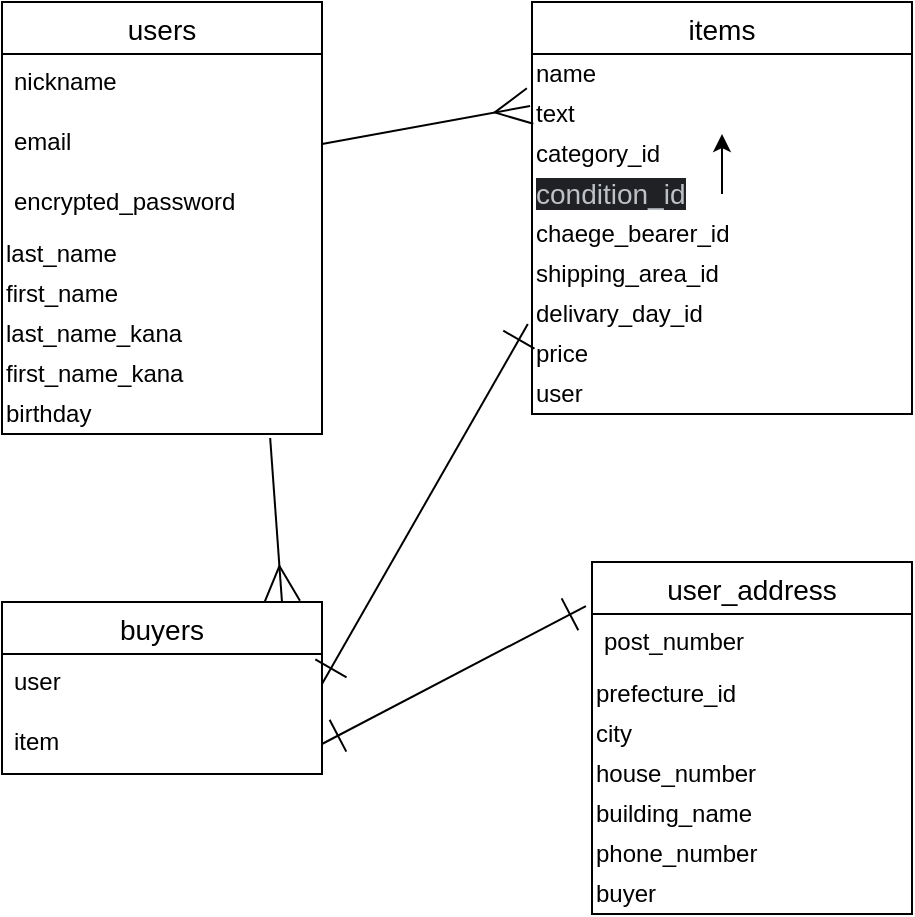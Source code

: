 <mxfile>
    <diagram id="ZjmSgrnhphBclhPwZekx" name="ページ1">
        <mxGraphModel dx="643" dy="534" grid="1" gridSize="10" guides="1" tooltips="1" connect="1" arrows="1" fold="1" page="1" pageScale="1" pageWidth="827" pageHeight="1169" math="0" shadow="0">
            <root>
                <mxCell id="0"/>
                <mxCell id="1" parent="0"/>
                <mxCell id="6" value="users" style="swimlane;fontStyle=0;childLayout=stackLayout;horizontal=1;startSize=26;horizontalStack=0;resizeParent=1;resizeParentMax=0;resizeLast=0;collapsible=1;marginBottom=0;align=center;fontSize=14;" parent="1" vertex="1">
                    <mxGeometry x="100" y="80" width="160" height="216" as="geometry"/>
                </mxCell>
                <mxCell id="7" value="nickname" style="text;strokeColor=none;fillColor=none;spacingLeft=4;spacingRight=4;overflow=hidden;rotatable=0;points=[[0,0.5],[1,0.5]];portConstraint=eastwest;fontSize=12;" parent="6" vertex="1">
                    <mxGeometry y="26" width="160" height="30" as="geometry"/>
                </mxCell>
                <mxCell id="8" value="email" style="text;strokeColor=none;fillColor=none;spacingLeft=4;spacingRight=4;overflow=hidden;rotatable=0;points=[[0,0.5],[1,0.5]];portConstraint=eastwest;fontSize=12;" parent="6" vertex="1">
                    <mxGeometry y="56" width="160" height="30" as="geometry"/>
                </mxCell>
                <mxCell id="9" value="encrypted_password" style="text;strokeColor=none;fillColor=none;spacingLeft=4;spacingRight=4;overflow=hidden;rotatable=0;points=[[0,0.5],[1,0.5]];portConstraint=eastwest;fontSize=12;" parent="6" vertex="1">
                    <mxGeometry y="86" width="160" height="30" as="geometry"/>
                </mxCell>
                <mxCell id="49" value="last_name" style="text;html=1;resizable=0;autosize=1;align=left;verticalAlign=middle;points=[];fillColor=none;strokeColor=none;rounded=0;" vertex="1" parent="6">
                    <mxGeometry y="116" width="160" height="20" as="geometry"/>
                </mxCell>
                <mxCell id="50" value="first_name" style="text;html=1;resizable=0;autosize=1;align=left;verticalAlign=middle;points=[];fillColor=none;strokeColor=none;rounded=0;" vertex="1" parent="6">
                    <mxGeometry y="136" width="160" height="20" as="geometry"/>
                </mxCell>
                <mxCell id="51" value="last_name_kana" style="text;html=1;resizable=0;autosize=1;align=left;verticalAlign=middle;points=[];fillColor=none;strokeColor=none;rounded=0;" vertex="1" parent="6">
                    <mxGeometry y="156" width="160" height="20" as="geometry"/>
                </mxCell>
                <mxCell id="52" value="&lt;span&gt;first_name_kana&lt;/span&gt;" style="text;html=1;resizable=0;autosize=1;align=left;verticalAlign=middle;points=[];fillColor=none;strokeColor=none;rounded=0;" vertex="1" parent="6">
                    <mxGeometry y="176" width="160" height="20" as="geometry"/>
                </mxCell>
                <mxCell id="53" value="birthday" style="text;html=1;resizable=0;autosize=1;align=left;verticalAlign=middle;points=[];fillColor=none;strokeColor=none;rounded=0;" vertex="1" parent="6">
                    <mxGeometry y="196" width="160" height="20" as="geometry"/>
                </mxCell>
                <mxCell id="10" value="items" style="swimlane;fontStyle=0;childLayout=stackLayout;horizontal=1;startSize=26;horizontalStack=0;resizeParent=1;resizeParentMax=0;resizeLast=0;collapsible=1;marginBottom=0;align=center;fontSize=14;" parent="1" vertex="1">
                    <mxGeometry x="365" y="80" width="190" height="206" as="geometry"/>
                </mxCell>
                <mxCell id="18" value="name" style="text;html=1;resizable=0;autosize=1;align=left;verticalAlign=middle;points=[];fillColor=none;strokeColor=none;rounded=0;" parent="10" vertex="1">
                    <mxGeometry y="26" width="190" height="20" as="geometry"/>
                </mxCell>
                <mxCell id="20" value="text" style="text;html=1;resizable=0;autosize=1;align=left;verticalAlign=middle;points=[];fillColor=none;strokeColor=none;rounded=0;" parent="10" vertex="1">
                    <mxGeometry y="46" width="190" height="20" as="geometry"/>
                </mxCell>
                <mxCell id="23" value="category_id" style="text;html=1;resizable=0;autosize=1;align=left;verticalAlign=middle;points=[];fillColor=none;strokeColor=none;rounded=0;" parent="10" vertex="1">
                    <mxGeometry y="66" width="190" height="20" as="geometry"/>
                </mxCell>
                <mxCell id="22" value="&lt;span style=&quot;color: rgb(189 , 193 , 198) ; font-family: &amp;#34;arial&amp;#34; , sans-serif ; font-size: 14px ; background-color: rgb(32 , 33 , 36)&quot;&gt;condition_id&lt;/span&gt;" style="text;html=1;resizable=0;autosize=1;align=left;verticalAlign=middle;points=[];fillColor=none;strokeColor=none;rounded=0;" parent="10" vertex="1">
                    <mxGeometry y="86" width="190" height="20" as="geometry"/>
                </mxCell>
                <mxCell id="21" value="" style="edgeStyle=none;html=1;" parent="10" target="20" edge="1">
                    <mxGeometry relative="1" as="geometry">
                        <mxPoint x="95" y="96" as="sourcePoint"/>
                    </mxGeometry>
                </mxCell>
                <mxCell id="24" value="" style="edgeStyle=none;html=1;" parent="10" source="22" target="23" edge="1">
                    <mxGeometry relative="1" as="geometry"/>
                </mxCell>
                <mxCell id="28" value="chaege_bearer_id" style="text;html=1;resizable=0;autosize=1;align=left;verticalAlign=middle;points=[];fillColor=none;strokeColor=none;rounded=0;" parent="10" vertex="1">
                    <mxGeometry y="106" width="190" height="20" as="geometry"/>
                </mxCell>
                <mxCell id="25" value="shipping_area_id" style="text;html=1;resizable=0;autosize=1;align=left;verticalAlign=middle;points=[];fillColor=none;strokeColor=none;rounded=0;" parent="10" vertex="1">
                    <mxGeometry y="126" width="190" height="20" as="geometry"/>
                </mxCell>
                <mxCell id="26" value="delivary_day_id" style="text;html=1;resizable=0;autosize=1;align=left;verticalAlign=middle;points=[];fillColor=none;strokeColor=none;rounded=0;" parent="10" vertex="1">
                    <mxGeometry y="146" width="190" height="20" as="geometry"/>
                </mxCell>
                <mxCell id="27" value="price" style="text;html=1;resizable=0;autosize=1;align=left;verticalAlign=middle;points=[];fillColor=none;strokeColor=none;rounded=0;" parent="10" vertex="1">
                    <mxGeometry y="166" width="190" height="20" as="geometry"/>
                </mxCell>
                <mxCell id="40" value="user" style="text;html=1;resizable=0;autosize=1;align=left;verticalAlign=middle;points=[];fillColor=none;strokeColor=none;rounded=0;" parent="10" vertex="1">
                    <mxGeometry y="186" width="190" height="20" as="geometry"/>
                </mxCell>
                <mxCell id="14" value="user_address" style="swimlane;fontStyle=0;childLayout=stackLayout;horizontal=1;startSize=26;horizontalStack=0;resizeParent=1;resizeParentMax=0;resizeLast=0;collapsible=1;marginBottom=0;align=center;fontSize=14;" parent="1" vertex="1">
                    <mxGeometry x="395" y="360" width="160" height="176" as="geometry"/>
                </mxCell>
                <mxCell id="16" value="post_number" style="text;strokeColor=none;fillColor=none;spacingLeft=4;spacingRight=4;overflow=hidden;rotatable=0;points=[[0,0.5],[1,0.5]];portConstraint=eastwest;fontSize=12;" parent="14" vertex="1">
                    <mxGeometry y="26" width="160" height="30" as="geometry"/>
                </mxCell>
                <mxCell id="34" value="prefecture_id" style="text;html=1;resizable=0;autosize=1;align=left;verticalAlign=middle;points=[];fillColor=none;strokeColor=none;rounded=0;" parent="14" vertex="1">
                    <mxGeometry y="56" width="160" height="20" as="geometry"/>
                </mxCell>
                <mxCell id="32" value="city" style="text;html=1;resizable=0;autosize=1;align=left;verticalAlign=middle;points=[];fillColor=none;strokeColor=none;rounded=0;" parent="14" vertex="1">
                    <mxGeometry y="76" width="160" height="20" as="geometry"/>
                </mxCell>
                <mxCell id="31" value="house_number" style="text;html=1;resizable=0;autosize=1;align=left;verticalAlign=middle;points=[];fillColor=none;strokeColor=none;rounded=0;" parent="14" vertex="1">
                    <mxGeometry y="96" width="160" height="20" as="geometry"/>
                </mxCell>
                <mxCell id="30" value="building_name" style="text;html=1;resizable=0;autosize=1;align=left;verticalAlign=middle;points=[];fillColor=none;strokeColor=none;rounded=0;" parent="14" vertex="1">
                    <mxGeometry y="116" width="160" height="20" as="geometry"/>
                </mxCell>
                <mxCell id="35" value="phone_number" style="text;html=1;resizable=0;autosize=1;align=left;verticalAlign=middle;points=[];fillColor=none;strokeColor=none;rounded=0;" parent="14" vertex="1">
                    <mxGeometry y="136" width="160" height="20" as="geometry"/>
                </mxCell>
                <mxCell id="41" value="buyer" style="text;html=1;resizable=0;autosize=1;align=left;verticalAlign=middle;points=[];fillColor=none;strokeColor=none;rounded=0;" parent="14" vertex="1">
                    <mxGeometry y="156" width="160" height="20" as="geometry"/>
                </mxCell>
                <mxCell id="37" style="edgeStyle=none;html=1;exitX=1;exitY=0.5;exitDx=0;exitDy=0;entryX=-0.005;entryY=0.3;entryDx=0;entryDy=0;entryPerimeter=0;endArrow=ERmany;endFill=0;endSize=16;" parent="1" source="8" target="20" edge="1">
                    <mxGeometry relative="1" as="geometry"/>
                </mxCell>
                <mxCell id="38" style="edgeStyle=none;html=1;entryX=0.875;entryY=0;entryDx=0;entryDy=0;entryPerimeter=0;endArrow=ERmany;endFill=0;endSize=16;exitX=0.838;exitY=1.1;exitDx=0;exitDy=0;exitPerimeter=0;" parent="1" source="53" target="43" edge="1">
                    <mxGeometry relative="1" as="geometry">
                        <mxPoint x="270" y="210" as="sourcePoint"/>
                    </mxGeometry>
                </mxCell>
                <mxCell id="43" value="buyers" style="swimlane;fontStyle=0;childLayout=stackLayout;horizontal=1;startSize=26;horizontalStack=0;resizeParent=1;resizeParentMax=0;resizeLast=0;collapsible=1;marginBottom=0;align=center;fontSize=14;" parent="1" vertex="1">
                    <mxGeometry x="100" y="380" width="160" height="86" as="geometry"/>
                </mxCell>
                <mxCell id="44" value="user" style="text;strokeColor=none;fillColor=none;spacingLeft=4;spacingRight=4;overflow=hidden;rotatable=0;points=[[0,0.5],[1,0.5]];portConstraint=eastwest;fontSize=12;" parent="43" vertex="1">
                    <mxGeometry y="26" width="160" height="30" as="geometry"/>
                </mxCell>
                <mxCell id="45" value="item" style="text;strokeColor=none;fillColor=none;spacingLeft=4;spacingRight=4;overflow=hidden;rotatable=0;points=[[0,0.5],[1,0.5]];portConstraint=eastwest;fontSize=12;" parent="43" vertex="1">
                    <mxGeometry y="56" width="160" height="30" as="geometry"/>
                </mxCell>
                <mxCell id="47" style="edgeStyle=none;html=1;exitX=1;exitY=0.5;exitDx=0;exitDy=0;entryX=-0.011;entryY=0.75;entryDx=0;entryDy=0;entryPerimeter=0;startArrow=ERone;startFill=0;endArrow=ERone;endFill=0;startSize=16;endSize=16;strokeWidth=1;" parent="1" source="44" target="26" edge="1">
                    <mxGeometry relative="1" as="geometry"/>
                </mxCell>
                <mxCell id="48" style="edgeStyle=none;html=1;exitX=1;exitY=0.5;exitDx=0;exitDy=0;entryX=-0.019;entryY=-0.133;entryDx=0;entryDy=0;entryPerimeter=0;startArrow=ERone;startFill=0;endArrow=ERone;endFill=0;startSize=16;endSize=16;strokeWidth=1;" parent="1" source="45" target="16" edge="1">
                    <mxGeometry relative="1" as="geometry"/>
                </mxCell>
            </root>
        </mxGraphModel>
    </diagram>
</mxfile>